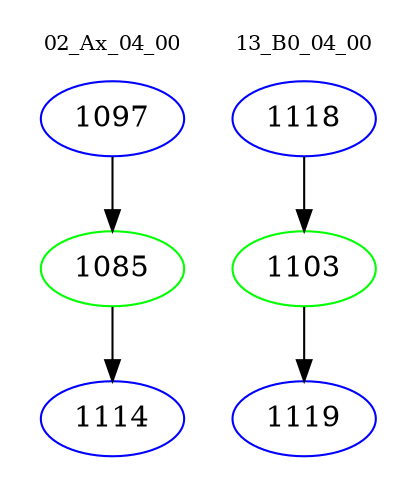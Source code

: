 digraph{
subgraph cluster_0 {
color = white
label = "02_Ax_04_00";
fontsize=10;
T0_1097 [label="1097", color="blue"]
T0_1097 -> T0_1085 [color="black"]
T0_1085 [label="1085", color="green"]
T0_1085 -> T0_1114 [color="black"]
T0_1114 [label="1114", color="blue"]
}
subgraph cluster_1 {
color = white
label = "13_B0_04_00";
fontsize=10;
T1_1118 [label="1118", color="blue"]
T1_1118 -> T1_1103 [color="black"]
T1_1103 [label="1103", color="green"]
T1_1103 -> T1_1119 [color="black"]
T1_1119 [label="1119", color="blue"]
}
}
